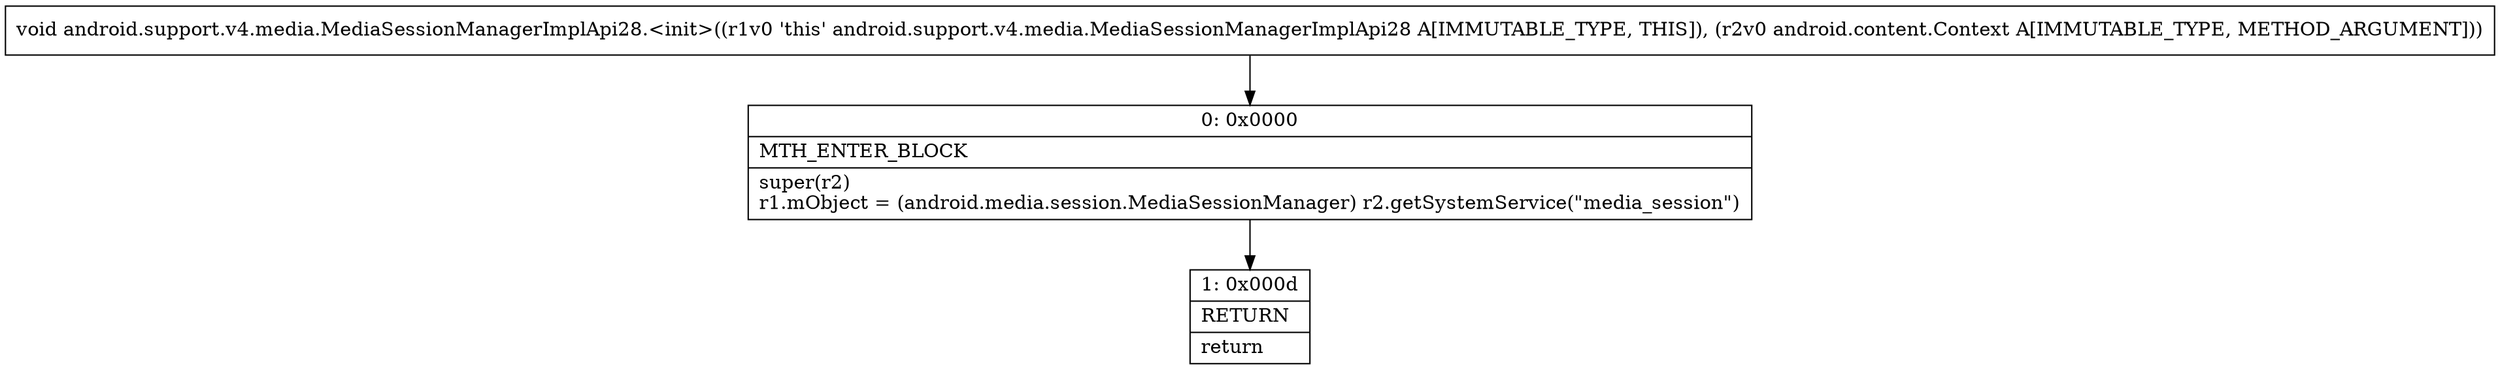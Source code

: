 digraph "CFG forandroid.support.v4.media.MediaSessionManagerImplApi28.\<init\>(Landroid\/content\/Context;)V" {
Node_0 [shape=record,label="{0\:\ 0x0000|MTH_ENTER_BLOCK\l|super(r2)\lr1.mObject = (android.media.session.MediaSessionManager) r2.getSystemService(\"media_session\")\l}"];
Node_1 [shape=record,label="{1\:\ 0x000d|RETURN\l|return\l}"];
MethodNode[shape=record,label="{void android.support.v4.media.MediaSessionManagerImplApi28.\<init\>((r1v0 'this' android.support.v4.media.MediaSessionManagerImplApi28 A[IMMUTABLE_TYPE, THIS]), (r2v0 android.content.Context A[IMMUTABLE_TYPE, METHOD_ARGUMENT])) }"];
MethodNode -> Node_0;
Node_0 -> Node_1;
}

